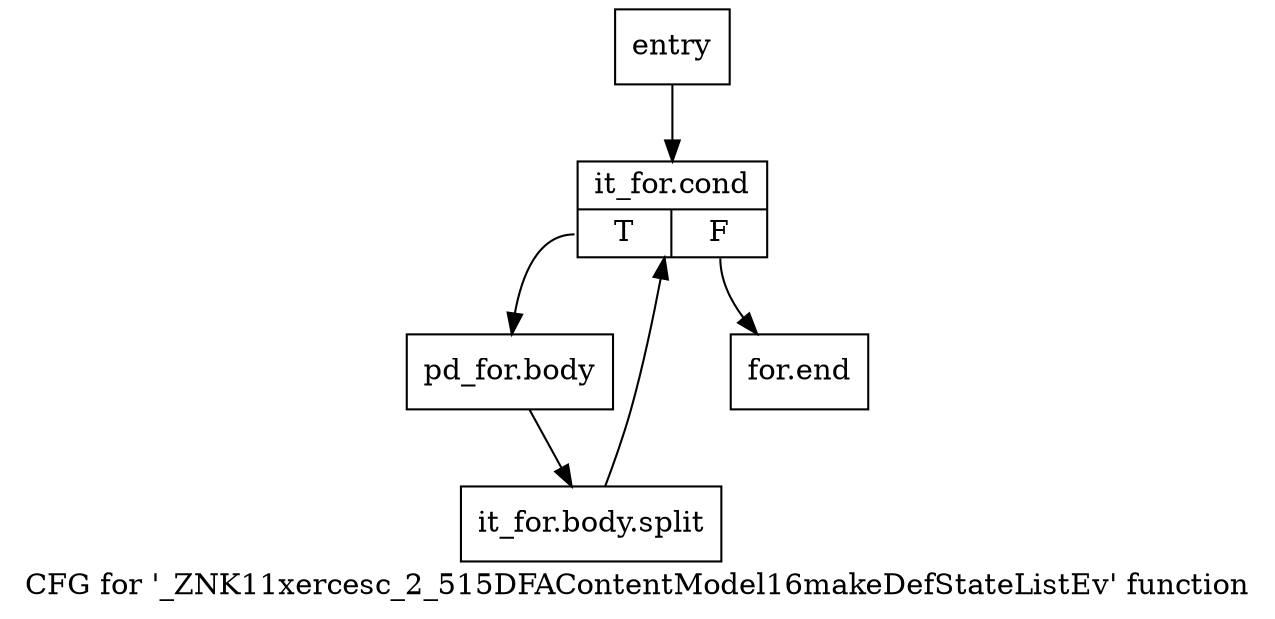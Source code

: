 digraph "CFG for '_ZNK11xercesc_2_515DFAContentModel16makeDefStateListEv' function" {
	label="CFG for '_ZNK11xercesc_2_515DFAContentModel16makeDefStateListEv' function";

	Node0x21128f0 [shape=record,label="{entry}"];
	Node0x21128f0 -> Node0x2112940;
	Node0x2112940 [shape=record,label="{it_for.cond|{<s0>T|<s1>F}}"];
	Node0x2112940:s0 -> Node0x2112990;
	Node0x2112940:s1 -> Node0x21129e0;
	Node0x2112990 [shape=record,label="{pd_for.body}"];
	Node0x2112990 -> Node0xa3d1bd0;
	Node0xa3d1bd0 [shape=record,label="{it_for.body.split}"];
	Node0xa3d1bd0 -> Node0x2112940;
	Node0x21129e0 [shape=record,label="{for.end}"];
}

